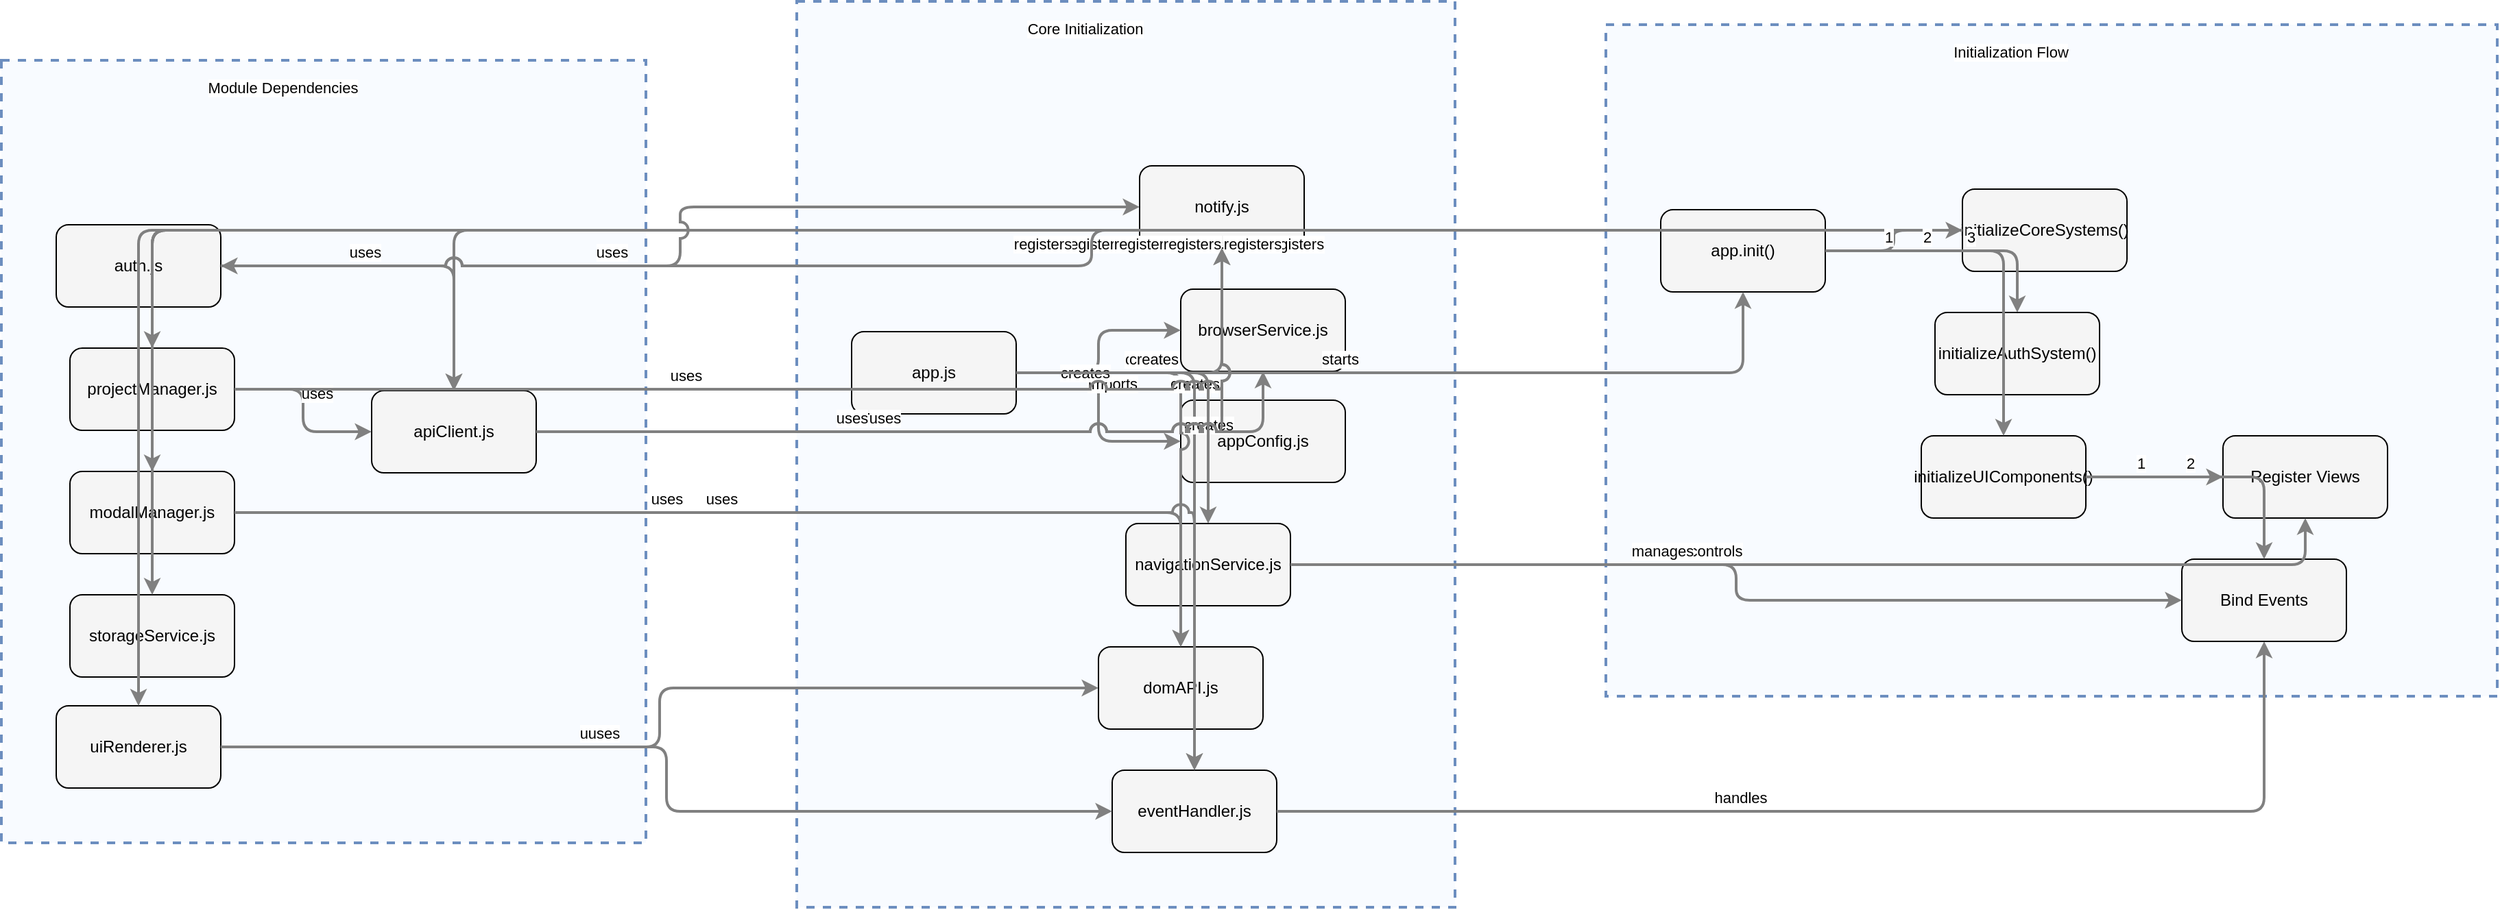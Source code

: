 <?xml version="1.0" encoding="UTF-8"?>
      <mxfile version="14.6.5" type="device">
        <diagram id="codeviz-diagram" name="System Diagram">
          <mxGraphModel dx="1000" dy="1000" grid="1" gridSize="10" guides="1" tooltips="1" connect="1" arrows="1" fold="1" page="1" pageScale="1" pageWidth="1169" pageHeight="827" math="0" shadow="0">
            <root>
              <mxCell id="0"/>
              <mxCell id="1" parent="0"/>
              <mxCell id="subGraph2" value="" style="html=1;whiteSpace=wrap;container=1;fillColor=#dae8fc;strokeColor=#6c8ebf;dashed=1;fillOpacity=20;strokeWidth=2;containerType=none;recursiveResize=0;movable=1;resizable=1;autosize=0;dropTarget=0" vertex="1" parent="1">
                <mxGeometry x="1257" y="129" width="650" height="490" as="geometry"/>
              </mxCell>
              <mxCell id="subGraph2_label" value="Initialization Flow" style="edgeLabel;html=1;align=center;verticalAlign=middle;resizable=0;labelBackgroundColor=white;spacing=5" vertex="1" parent="1">
                <mxGeometry x="1265" y="137" width="574" height="24" as="geometry"/>
              </mxCell>
<mxCell id="subGraph1" value="" style="html=1;whiteSpace=wrap;container=1;fillColor=#dae8fc;strokeColor=#6c8ebf;dashed=1;fillOpacity=20;strokeWidth=2;containerType=none;recursiveResize=0;movable=1;resizable=1;autosize=0;dropTarget=0" vertex="1" parent="1">
                <mxGeometry x="87" y="155" width="470" height="571" as="geometry"/>
              </mxCell>
              <mxCell id="subGraph1_label" value="Module Dependencies" style="edgeLabel;html=1;align=center;verticalAlign=middle;resizable=0;labelBackgroundColor=white;spacing=5" vertex="1" parent="1">
                <mxGeometry x="95" y="163" width="394" height="24" as="geometry"/>
              </mxCell>
<mxCell id="subGraph0" value="" style="html=1;whiteSpace=wrap;container=1;fillColor=#dae8fc;strokeColor=#6c8ebf;dashed=1;fillOpacity=20;strokeWidth=2;containerType=none;recursiveResize=0;movable=1;resizable=1;autosize=0;dropTarget=0" vertex="1" parent="1">
                <mxGeometry x="667" y="112" width="480" height="661" as="geometry"/>
              </mxCell>
              <mxCell id="subGraph0_label" value="Core Initialization" style="edgeLabel;html=1;align=center;verticalAlign=middle;resizable=0;labelBackgroundColor=white;spacing=5" vertex="1" parent="1">
                <mxGeometry x="675" y="120" width="404" height="24" as="geometry"/>
              </mxCell>
              <mxCell id="app" value="app.js" style="rounded=1;whiteSpace=wrap;html=1;fillColor=#f5f5f5" vertex="1" parent="subGraph0">
                    <mxGeometry x="40" y="241" width="120" height="60" as="geometry"/>
                  </mxCell>
<mxCell id="appConfig" value="appConfig.js" style="rounded=1;whiteSpace=wrap;html=1;fillColor=#f5f5f5" vertex="1" parent="subGraph0">
                    <mxGeometry x="280" y="291" width="120" height="60" as="geometry"/>
                  </mxCell>
<mxCell id="domAPI" value="domAPI.js" style="rounded=1;whiteSpace=wrap;html=1;fillColor=#f5f5f5" vertex="1" parent="subGraph0">
                    <mxGeometry x="220" y="471" width="120" height="60" as="geometry"/>
                  </mxCell>
<mxCell id="browserService" value="browserService.js" style="rounded=1;whiteSpace=wrap;html=1;fillColor=#f5f5f5" vertex="1" parent="subGraph0">
                    <mxGeometry x="280" y="210" width="120" height="60" as="geometry"/>
                  </mxCell>
<mxCell id="notify" value="notify.js" style="rounded=1;whiteSpace=wrap;html=1;fillColor=#f5f5f5" vertex="1" parent="subGraph0">
                    <mxGeometry x="250" y="120" width="120" height="60" as="geometry"/>
                  </mxCell>
<mxCell id="eventHandler" value="eventHandler.js" style="rounded=1;whiteSpace=wrap;html=1;fillColor=#f5f5f5" vertex="1" parent="subGraph0">
                    <mxGeometry x="230" y="561" width="120" height="60" as="geometry"/>
                  </mxCell>
<mxCell id="navigationService" value="navigationService.js" style="rounded=1;whiteSpace=wrap;html=1;fillColor=#f5f5f5" vertex="1" parent="subGraph0">
                    <mxGeometry x="240" y="381" width="120" height="60" as="geometry"/>
                  </mxCell>
<mxCell id="apiClient" value="apiClient.js" style="rounded=1;whiteSpace=wrap;html=1;fillColor=#f5f5f5" vertex="1" parent="subGraph1">
                    <mxGeometry x="270" y="241" width="120" height="60" as="geometry"/>
                  </mxCell>
<mxCell id="storageService" value="storageService.js" style="rounded=1;whiteSpace=wrap;html=1;fillColor=#f5f5f5" vertex="1" parent="subGraph1">
                    <mxGeometry x="50" y="390" width="120" height="60" as="geometry"/>
                  </mxCell>
<mxCell id="modalManager" value="modalManager.js" style="rounded=1;whiteSpace=wrap;html=1;fillColor=#f5f5f5" vertex="1" parent="subGraph1">
                    <mxGeometry x="50" y="300" width="120" height="60" as="geometry"/>
                  </mxCell>
<mxCell id="projectManager" value="projectManager.js" style="rounded=1;whiteSpace=wrap;html=1;fillColor=#f5f5f5" vertex="1" parent="subGraph1">
                    <mxGeometry x="50" y="210" width="120" height="60" as="geometry"/>
                  </mxCell>
<mxCell id="auth" value="auth.js" style="rounded=1;whiteSpace=wrap;html=1;fillColor=#f5f5f5" vertex="1" parent="subGraph1">
                    <mxGeometry x="40" y="120" width="120" height="60" as="geometry"/>
                  </mxCell>
<mxCell id="uiRenderer" value="uiRenderer.js" style="rounded=1;whiteSpace=wrap;html=1;fillColor=#f5f5f5" vertex="1" parent="subGraph1">
                    <mxGeometry x="40" y="471" width="120" height="60" as="geometry"/>
                  </mxCell>
<mxCell id="init" value="app.init()" style="rounded=1;whiteSpace=wrap;html=1;fillColor=#f5f5f5" vertex="1" parent="subGraph2">
                    <mxGeometry x="40" y="135" width="120" height="60" as="geometry"/>
                  </mxCell>
<mxCell id="initCore" value="initializeCoreSystems()" style="rounded=1;whiteSpace=wrap;html=1;fillColor=#f5f5f5" vertex="1" parent="subGraph2">
                    <mxGeometry x="260" y="120" width="120" height="60" as="geometry"/>
                  </mxCell>
<mxCell id="initAuth" value="initializeAuthSystem()" style="rounded=1;whiteSpace=wrap;html=1;fillColor=#f5f5f5" vertex="1" parent="subGraph2">
                    <mxGeometry x="240" y="210" width="120" height="60" as="geometry"/>
                  </mxCell>
<mxCell id="initUI" value="initializeUIComponents()" style="rounded=1;whiteSpace=wrap;html=1;fillColor=#f5f5f5" vertex="1" parent="subGraph2">
                    <mxGeometry x="230" y="300" width="120" height="60" as="geometry"/>
                  </mxCell>
<mxCell id="registerViews" value="Register Views" style="rounded=1;whiteSpace=wrap;html=1;fillColor=#f5f5f5" vertex="1" parent="subGraph2">
                    <mxGeometry x="450" y="300" width="120" height="60" as="geometry"/>
                  </mxCell>
<mxCell id="bindEvents" value="Bind Events" style="rounded=1;whiteSpace=wrap;html=1;fillColor=#f5f5f5" vertex="1" parent="subGraph2">
                    <mxGeometry x="420" y="390" width="120" height="60" as="geometry"/>
                  </mxCell>
              <mxCell id="edge-L_app_appConfig_0" style="edgeStyle=orthogonalEdgeStyle;rounded=1;orthogonalLoop=1;jettySize=auto;html=1;strokeColor=#808080;strokeWidth=2;jumpStyle=arc;jumpSize=10;spacing=15;labelBackgroundColor=white;labelBorderColor=none" edge="1" parent="1" source="app" target="appConfig">
                  <mxGeometry relative="1" as="geometry"/>
                </mxCell>
                <mxCell id="edge-L_app_appConfig_0_label" value="imports" style="edgeLabel;html=1;align=center;verticalAlign=middle;resizable=0;points=[];" vertex="1" connectable="0" parent="edge-L_app_appConfig_0">
                  <mxGeometry x="-0.2" y="10" relative="1" as="geometry">
                    <mxPoint as="offset"/>
                  </mxGeometry>
                </mxCell>
<mxCell id="edge-L_app_domAPI_1" style="edgeStyle=orthogonalEdgeStyle;rounded=1;orthogonalLoop=1;jettySize=auto;html=1;strokeColor=#808080;strokeWidth=2;jumpStyle=arc;jumpSize=10;spacing=15;labelBackgroundColor=white;labelBorderColor=none" edge="1" parent="1" source="app" target="domAPI">
                  <mxGeometry relative="1" as="geometry"/>
                </mxCell>
                <mxCell id="edge-L_app_domAPI_1_label" value="creates" style="edgeLabel;html=1;align=center;verticalAlign=middle;resizable=0;points=[];" vertex="1" connectable="0" parent="edge-L_app_domAPI_1">
                  <mxGeometry x="-0.2" y="10" relative="1" as="geometry">
                    <mxPoint as="offset"/>
                  </mxGeometry>
                </mxCell>
<mxCell id="edge-L_app_browserService_2" style="edgeStyle=orthogonalEdgeStyle;rounded=1;orthogonalLoop=1;jettySize=auto;html=1;strokeColor=#808080;strokeWidth=2;jumpStyle=arc;jumpSize=10;spacing=15;labelBackgroundColor=white;labelBorderColor=none" edge="1" parent="1" source="app" target="browserService">
                  <mxGeometry relative="1" as="geometry"/>
                </mxCell>
                <mxCell id="edge-L_app_browserService_2_label" value="creates" style="edgeLabel;html=1;align=center;verticalAlign=middle;resizable=0;points=[];" vertex="1" connectable="0" parent="edge-L_app_browserService_2">
                  <mxGeometry x="-0.2" y="10" relative="1" as="geometry">
                    <mxPoint as="offset"/>
                  </mxGeometry>
                </mxCell>
<mxCell id="edge-L_app_notify_3" style="edgeStyle=orthogonalEdgeStyle;rounded=1;orthogonalLoop=1;jettySize=auto;html=1;strokeColor=#808080;strokeWidth=2;jumpStyle=arc;jumpSize=10;spacing=15;labelBackgroundColor=white;labelBorderColor=none" edge="1" parent="1" source="app" target="notify">
                  <mxGeometry relative="1" as="geometry"/>
                </mxCell>
                <mxCell id="edge-L_app_notify_3_label" value="creates" style="edgeLabel;html=1;align=center;verticalAlign=middle;resizable=0;points=[];" vertex="1" connectable="0" parent="edge-L_app_notify_3">
                  <mxGeometry x="-0.2" y="10" relative="1" as="geometry">
                    <mxPoint as="offset"/>
                  </mxGeometry>
                </mxCell>
<mxCell id="edge-L_app_eventHandler_4" style="edgeStyle=orthogonalEdgeStyle;rounded=1;orthogonalLoop=1;jettySize=auto;html=1;strokeColor=#808080;strokeWidth=2;jumpStyle=arc;jumpSize=10;spacing=15;labelBackgroundColor=white;labelBorderColor=none" edge="1" parent="1" source="app" target="eventHandler">
                  <mxGeometry relative="1" as="geometry"/>
                </mxCell>
                <mxCell id="edge-L_app_eventHandler_4_label" value="creates" style="edgeLabel;html=1;align=center;verticalAlign=middle;resizable=0;points=[];" vertex="1" connectable="0" parent="edge-L_app_eventHandler_4">
                  <mxGeometry x="-0.2" y="10" relative="1" as="geometry">
                    <mxPoint as="offset"/>
                  </mxGeometry>
                </mxCell>
<mxCell id="edge-L_app_navigationService_5" style="edgeStyle=orthogonalEdgeStyle;rounded=1;orthogonalLoop=1;jettySize=auto;html=1;strokeColor=#808080;strokeWidth=2;jumpStyle=arc;jumpSize=10;spacing=15;labelBackgroundColor=white;labelBorderColor=none" edge="1" parent="1" source="app" target="navigationService">
                  <mxGeometry relative="1" as="geometry"/>
                </mxCell>
                <mxCell id="edge-L_app_navigationService_5_label" value="creates" style="edgeLabel;html=1;align=center;verticalAlign=middle;resizable=0;points=[];" vertex="1" connectable="0" parent="edge-L_app_navigationService_5">
                  <mxGeometry x="-0.2" y="10" relative="1" as="geometry">
                    <mxPoint as="offset"/>
                  </mxGeometry>
                </mxCell>
<mxCell id="edge-L_initCore_apiClient_6" style="edgeStyle=orthogonalEdgeStyle;rounded=1;orthogonalLoop=1;jettySize=auto;html=1;strokeColor=#808080;strokeWidth=2;jumpStyle=arc;jumpSize=10;spacing=15;labelBackgroundColor=white;labelBorderColor=none" edge="1" parent="1" source="initCore" target="apiClient">
                  <mxGeometry relative="1" as="geometry"/>
                </mxCell>
                <mxCell id="edge-L_initCore_apiClient_6_label" value="registers" style="edgeLabel;html=1;align=center;verticalAlign=middle;resizable=0;points=[];" vertex="1" connectable="0" parent="edge-L_initCore_apiClient_6">
                  <mxGeometry x="-0.2" y="10" relative="1" as="geometry">
                    <mxPoint as="offset"/>
                  </mxGeometry>
                </mxCell>
<mxCell id="edge-L_initCore_storageService_7" style="edgeStyle=orthogonalEdgeStyle;rounded=1;orthogonalLoop=1;jettySize=auto;html=1;strokeColor=#808080;strokeWidth=2;jumpStyle=arc;jumpSize=10;spacing=15;labelBackgroundColor=white;labelBorderColor=none" edge="1" parent="1" source="initCore" target="storageService">
                  <mxGeometry relative="1" as="geometry"/>
                </mxCell>
                <mxCell id="edge-L_initCore_storageService_7_label" value="registers" style="edgeLabel;html=1;align=center;verticalAlign=middle;resizable=0;points=[];" vertex="1" connectable="0" parent="edge-L_initCore_storageService_7">
                  <mxGeometry x="-0.2" y="10" relative="1" as="geometry">
                    <mxPoint as="offset"/>
                  </mxGeometry>
                </mxCell>
<mxCell id="edge-L_initCore_modalManager_8" style="edgeStyle=orthogonalEdgeStyle;rounded=1;orthogonalLoop=1;jettySize=auto;html=1;strokeColor=#808080;strokeWidth=2;jumpStyle=arc;jumpSize=10;spacing=15;labelBackgroundColor=white;labelBorderColor=none" edge="1" parent="1" source="initCore" target="modalManager">
                  <mxGeometry relative="1" as="geometry"/>
                </mxCell>
                <mxCell id="edge-L_initCore_modalManager_8_label" value="registers" style="edgeLabel;html=1;align=center;verticalAlign=middle;resizable=0;points=[];" vertex="1" connectable="0" parent="edge-L_initCore_modalManager_8">
                  <mxGeometry x="-0.2" y="10" relative="1" as="geometry">
                    <mxPoint as="offset"/>
                  </mxGeometry>
                </mxCell>
<mxCell id="edge-L_initCore_projectManager_9" style="edgeStyle=orthogonalEdgeStyle;rounded=1;orthogonalLoop=1;jettySize=auto;html=1;strokeColor=#808080;strokeWidth=2;jumpStyle=arc;jumpSize=10;spacing=15;labelBackgroundColor=white;labelBorderColor=none" edge="1" parent="1" source="initCore" target="projectManager">
                  <mxGeometry relative="1" as="geometry"/>
                </mxCell>
                <mxCell id="edge-L_initCore_projectManager_9_label" value="registers" style="edgeLabel;html=1;align=center;verticalAlign=middle;resizable=0;points=[];" vertex="1" connectable="0" parent="edge-L_initCore_projectManager_9">
                  <mxGeometry x="-0.2" y="10" relative="1" as="geometry">
                    <mxPoint as="offset"/>
                  </mxGeometry>
                </mxCell>
<mxCell id="edge-L_initCore_auth_10" style="edgeStyle=orthogonalEdgeStyle;rounded=1;orthogonalLoop=1;jettySize=auto;html=1;strokeColor=#808080;strokeWidth=2;jumpStyle=arc;jumpSize=10;spacing=15;labelBackgroundColor=white;labelBorderColor=none" edge="1" parent="1" source="initCore" target="auth">
                  <mxGeometry relative="1" as="geometry"/>
                </mxCell>
                <mxCell id="edge-L_initCore_auth_10_label" value="registers" style="edgeLabel;html=1;align=center;verticalAlign=middle;resizable=0;points=[];" vertex="1" connectable="0" parent="edge-L_initCore_auth_10">
                  <mxGeometry x="-0.2" y="10" relative="1" as="geometry">
                    <mxPoint as="offset"/>
                  </mxGeometry>
                </mxCell>
<mxCell id="edge-L_initCore_uiRenderer_11" style="edgeStyle=orthogonalEdgeStyle;rounded=1;orthogonalLoop=1;jettySize=auto;html=1;strokeColor=#808080;strokeWidth=2;jumpStyle=arc;jumpSize=10;spacing=15;labelBackgroundColor=white;labelBorderColor=none" edge="1" parent="1" source="initCore" target="uiRenderer">
                  <mxGeometry relative="1" as="geometry"/>
                </mxCell>
                <mxCell id="edge-L_initCore_uiRenderer_11_label" value="registers" style="edgeLabel;html=1;align=center;verticalAlign=middle;resizable=0;points=[];" vertex="1" connectable="0" parent="edge-L_initCore_uiRenderer_11">
                  <mxGeometry x="-0.2" y="10" relative="1" as="geometry">
                    <mxPoint as="offset"/>
                  </mxGeometry>
                </mxCell>
<mxCell id="edge-L_app_init_12" style="edgeStyle=orthogonalEdgeStyle;rounded=1;orthogonalLoop=1;jettySize=auto;html=1;strokeColor=#808080;strokeWidth=2;jumpStyle=arc;jumpSize=10;spacing=15;labelBackgroundColor=white;labelBorderColor=none" edge="1" parent="1" source="app" target="init">
                  <mxGeometry relative="1" as="geometry"/>
                </mxCell>
                <mxCell id="edge-L_app_init_12_label" value="starts" style="edgeLabel;html=1;align=center;verticalAlign=middle;resizable=0;points=[];" vertex="1" connectable="0" parent="edge-L_app_init_12">
                  <mxGeometry x="-0.2" y="10" relative="1" as="geometry">
                    <mxPoint as="offset"/>
                  </mxGeometry>
                </mxCell>
<mxCell id="edge-L_init_initCore_13" style="edgeStyle=orthogonalEdgeStyle;rounded=1;orthogonalLoop=1;jettySize=auto;html=1;strokeColor=#808080;strokeWidth=2;jumpStyle=arc;jumpSize=10;spacing=15;labelBackgroundColor=white;labelBorderColor=none" edge="1" parent="1" source="init" target="initCore">
                  <mxGeometry relative="1" as="geometry"/>
                </mxCell>
                <mxCell id="edge-L_init_initCore_13_label" value="1" style="edgeLabel;html=1;align=center;verticalAlign=middle;resizable=0;points=[];" vertex="1" connectable="0" parent="edge-L_init_initCore_13">
                  <mxGeometry x="-0.2" y="10" relative="1" as="geometry">
                    <mxPoint as="offset"/>
                  </mxGeometry>
                </mxCell>
<mxCell id="edge-L_init_initAuth_14" style="edgeStyle=orthogonalEdgeStyle;rounded=1;orthogonalLoop=1;jettySize=auto;html=1;strokeColor=#808080;strokeWidth=2;jumpStyle=arc;jumpSize=10;spacing=15;labelBackgroundColor=white;labelBorderColor=none" edge="1" parent="1" source="init" target="initAuth">
                  <mxGeometry relative="1" as="geometry"/>
                </mxCell>
                <mxCell id="edge-L_init_initAuth_14_label" value="2" style="edgeLabel;html=1;align=center;verticalAlign=middle;resizable=0;points=[];" vertex="1" connectable="0" parent="edge-L_init_initAuth_14">
                  <mxGeometry x="-0.2" y="10" relative="1" as="geometry">
                    <mxPoint as="offset"/>
                  </mxGeometry>
                </mxCell>
<mxCell id="edge-L_init_initUI_15" style="edgeStyle=orthogonalEdgeStyle;rounded=1;orthogonalLoop=1;jettySize=auto;html=1;strokeColor=#808080;strokeWidth=2;jumpStyle=arc;jumpSize=10;spacing=15;labelBackgroundColor=white;labelBorderColor=none" edge="1" parent="1" source="init" target="initUI">
                  <mxGeometry relative="1" as="geometry"/>
                </mxCell>
                <mxCell id="edge-L_init_initUI_15_label" value="3" style="edgeLabel;html=1;align=center;verticalAlign=middle;resizable=0;points=[];" vertex="1" connectable="0" parent="edge-L_init_initUI_15">
                  <mxGeometry x="-0.2" y="10" relative="1" as="geometry">
                    <mxPoint as="offset"/>
                  </mxGeometry>
                </mxCell>
<mxCell id="edge-L_initUI_registerViews_16" style="edgeStyle=orthogonalEdgeStyle;rounded=1;orthogonalLoop=1;jettySize=auto;html=1;strokeColor=#808080;strokeWidth=2;jumpStyle=arc;jumpSize=10;spacing=15;labelBackgroundColor=white;labelBorderColor=none" edge="1" parent="1" source="initUI" target="registerViews">
                  <mxGeometry relative="1" as="geometry"/>
                </mxCell>
                <mxCell id="edge-L_initUI_registerViews_16_label" value="1" style="edgeLabel;html=1;align=center;verticalAlign=middle;resizable=0;points=[];" vertex="1" connectable="0" parent="edge-L_initUI_registerViews_16">
                  <mxGeometry x="-0.2" y="10" relative="1" as="geometry">
                    <mxPoint as="offset"/>
                  </mxGeometry>
                </mxCell>
<mxCell id="edge-L_initUI_bindEvents_17" style="edgeStyle=orthogonalEdgeStyle;rounded=1;orthogonalLoop=1;jettySize=auto;html=1;strokeColor=#808080;strokeWidth=2;jumpStyle=arc;jumpSize=10;spacing=15;labelBackgroundColor=white;labelBorderColor=none" edge="1" parent="1" source="initUI" target="bindEvents">
                  <mxGeometry relative="1" as="geometry"/>
                </mxCell>
                <mxCell id="edge-L_initUI_bindEvents_17_label" value="2" style="edgeLabel;html=1;align=center;verticalAlign=middle;resizable=0;points=[];" vertex="1" connectable="0" parent="edge-L_initUI_bindEvents_17">
                  <mxGeometry x="-0.2" y="10" relative="1" as="geometry">
                    <mxPoint as="offset"/>
                  </mxGeometry>
                </mxCell>
<mxCell id="edge-L_apiClient_notify_18" style="edgeStyle=orthogonalEdgeStyle;rounded=1;orthogonalLoop=1;jettySize=auto;html=1;strokeColor=#808080;strokeWidth=2;jumpStyle=arc;jumpSize=10;spacing=15;labelBackgroundColor=white;labelBorderColor=none" edge="1" parent="1" source="apiClient" target="notify">
                  <mxGeometry relative="1" as="geometry"/>
                </mxCell>
                <mxCell id="edge-L_apiClient_notify_18_label" value="uses" style="edgeLabel;html=1;align=center;verticalAlign=middle;resizable=0;points=[];" vertex="1" connectable="0" parent="edge-L_apiClient_notify_18">
                  <mxGeometry x="-0.2" y="10" relative="1" as="geometry">
                    <mxPoint as="offset"/>
                  </mxGeometry>
                </mxCell>
<mxCell id="edge-L_apiClient_browserService_19" style="edgeStyle=orthogonalEdgeStyle;rounded=1;orthogonalLoop=1;jettySize=auto;html=1;strokeColor=#808080;strokeWidth=2;jumpStyle=arc;jumpSize=10;spacing=15;labelBackgroundColor=white;labelBorderColor=none" edge="1" parent="1" source="apiClient" target="browserService">
                  <mxGeometry relative="1" as="geometry"/>
                </mxCell>
                <mxCell id="edge-L_apiClient_browserService_19_label" value="uses" style="edgeLabel;html=1;align=center;verticalAlign=middle;resizable=0;points=[];" vertex="1" connectable="0" parent="edge-L_apiClient_browserService_19">
                  <mxGeometry x="-0.2" y="10" relative="1" as="geometry">
                    <mxPoint as="offset"/>
                  </mxGeometry>
                </mxCell>
<mxCell id="edge-L_auth_apiClient_20" style="edgeStyle=orthogonalEdgeStyle;rounded=1;orthogonalLoop=1;jettySize=auto;html=1;strokeColor=#808080;strokeWidth=2;jumpStyle=arc;jumpSize=10;spacing=15;labelBackgroundColor=white;labelBorderColor=none" edge="1" parent="1" source="auth" target="apiClient">
                  <mxGeometry relative="1" as="geometry"/>
                </mxCell>
                <mxCell id="edge-L_auth_apiClient_20_label" value="uses" style="edgeLabel;html=1;align=center;verticalAlign=middle;resizable=0;points=[];" vertex="1" connectable="0" parent="edge-L_auth_apiClient_20">
                  <mxGeometry x="-0.2" y="10" relative="1" as="geometry">
                    <mxPoint as="offset"/>
                  </mxGeometry>
                </mxCell>
<mxCell id="edge-L_auth_notify_21" style="edgeStyle=orthogonalEdgeStyle;rounded=1;orthogonalLoop=1;jettySize=auto;html=1;strokeColor=#808080;strokeWidth=2;jumpStyle=arc;jumpSize=10;spacing=15;labelBackgroundColor=white;labelBorderColor=none" edge="1" parent="1" source="auth" target="notify">
                  <mxGeometry relative="1" as="geometry"/>
                </mxCell>
                <mxCell id="edge-L_auth_notify_21_label" value="uses" style="edgeLabel;html=1;align=center;verticalAlign=middle;resizable=0;points=[];" vertex="1" connectable="0" parent="edge-L_auth_notify_21">
                  <mxGeometry x="-0.2" y="10" relative="1" as="geometry">
                    <mxPoint as="offset"/>
                  </mxGeometry>
                </mxCell>
<mxCell id="edge-L_projectManager_apiClient_22" style="edgeStyle=orthogonalEdgeStyle;rounded=1;orthogonalLoop=1;jettySize=auto;html=1;strokeColor=#808080;strokeWidth=2;jumpStyle=arc;jumpSize=10;spacing=15;labelBackgroundColor=white;labelBorderColor=none" edge="1" parent="1" source="projectManager" target="apiClient">
                  <mxGeometry relative="1" as="geometry"/>
                </mxCell>
                <mxCell id="edge-L_projectManager_apiClient_22_label" value="uses" style="edgeLabel;html=1;align=center;verticalAlign=middle;resizable=0;points=[];" vertex="1" connectable="0" parent="edge-L_projectManager_apiClient_22">
                  <mxGeometry x="-0.2" y="10" relative="1" as="geometry">
                    <mxPoint as="offset"/>
                  </mxGeometry>
                </mxCell>
<mxCell id="edge-L_projectManager_notify_23" style="edgeStyle=orthogonalEdgeStyle;rounded=1;orthogonalLoop=1;jettySize=auto;html=1;strokeColor=#808080;strokeWidth=2;jumpStyle=arc;jumpSize=10;spacing=15;labelBackgroundColor=white;labelBorderColor=none" edge="1" parent="1" source="projectManager" target="notify">
                  <mxGeometry relative="1" as="geometry"/>
                </mxCell>
                <mxCell id="edge-L_projectManager_notify_23_label" value="uses" style="edgeLabel;html=1;align=center;verticalAlign=middle;resizable=0;points=[];" vertex="1" connectable="0" parent="edge-L_projectManager_notify_23">
                  <mxGeometry x="-0.2" y="10" relative="1" as="geometry">
                    <mxPoint as="offset"/>
                  </mxGeometry>
                </mxCell>
<mxCell id="edge-L_modalManager_domAPI_24" style="edgeStyle=orthogonalEdgeStyle;rounded=1;orthogonalLoop=1;jettySize=auto;html=1;strokeColor=#808080;strokeWidth=2;jumpStyle=arc;jumpSize=10;spacing=15;labelBackgroundColor=white;labelBorderColor=none" edge="1" parent="1" source="modalManager" target="domAPI">
                  <mxGeometry relative="1" as="geometry"/>
                </mxCell>
                <mxCell id="edge-L_modalManager_domAPI_24_label" value="uses" style="edgeLabel;html=1;align=center;verticalAlign=middle;resizable=0;points=[];" vertex="1" connectable="0" parent="edge-L_modalManager_domAPI_24">
                  <mxGeometry x="-0.2" y="10" relative="1" as="geometry">
                    <mxPoint as="offset"/>
                  </mxGeometry>
                </mxCell>
<mxCell id="edge-L_modalManager_eventHandler_25" style="edgeStyle=orthogonalEdgeStyle;rounded=1;orthogonalLoop=1;jettySize=auto;html=1;strokeColor=#808080;strokeWidth=2;jumpStyle=arc;jumpSize=10;spacing=15;labelBackgroundColor=white;labelBorderColor=none" edge="1" parent="1" source="modalManager" target="eventHandler">
                  <mxGeometry relative="1" as="geometry"/>
                </mxCell>
                <mxCell id="edge-L_modalManager_eventHandler_25_label" value="uses" style="edgeLabel;html=1;align=center;verticalAlign=middle;resizable=0;points=[];" vertex="1" connectable="0" parent="edge-L_modalManager_eventHandler_25">
                  <mxGeometry x="-0.2" y="10" relative="1" as="geometry">
                    <mxPoint as="offset"/>
                  </mxGeometry>
                </mxCell>
<mxCell id="edge-L_uiRenderer_domAPI_26" style="edgeStyle=orthogonalEdgeStyle;rounded=1;orthogonalLoop=1;jettySize=auto;html=1;strokeColor=#808080;strokeWidth=2;jumpStyle=arc;jumpSize=10;spacing=15;labelBackgroundColor=white;labelBorderColor=none" edge="1" parent="1" source="uiRenderer" target="domAPI">
                  <mxGeometry relative="1" as="geometry"/>
                </mxCell>
                <mxCell id="edge-L_uiRenderer_domAPI_26_label" value="uses" style="edgeLabel;html=1;align=center;verticalAlign=middle;resizable=0;points=[];" vertex="1" connectable="0" parent="edge-L_uiRenderer_domAPI_26">
                  <mxGeometry x="-0.2" y="10" relative="1" as="geometry">
                    <mxPoint as="offset"/>
                  </mxGeometry>
                </mxCell>
<mxCell id="edge-L_uiRenderer_eventHandler_27" style="edgeStyle=orthogonalEdgeStyle;rounded=1;orthogonalLoop=1;jettySize=auto;html=1;strokeColor=#808080;strokeWidth=2;jumpStyle=arc;jumpSize=10;spacing=15;labelBackgroundColor=white;labelBorderColor=none" edge="1" parent="1" source="uiRenderer" target="eventHandler">
                  <mxGeometry relative="1" as="geometry"/>
                </mxCell>
                <mxCell id="edge-L_uiRenderer_eventHandler_27_label" value="uses" style="edgeLabel;html=1;align=center;verticalAlign=middle;resizable=0;points=[];" vertex="1" connectable="0" parent="edge-L_uiRenderer_eventHandler_27">
                  <mxGeometry x="-0.2" y="10" relative="1" as="geometry">
                    <mxPoint as="offset"/>
                  </mxGeometry>
                </mxCell>
<mxCell id="edge-L_navigationService_registerViews_28" style="edgeStyle=orthogonalEdgeStyle;rounded=1;orthogonalLoop=1;jettySize=auto;html=1;strokeColor=#808080;strokeWidth=2;jumpStyle=arc;jumpSize=10;spacing=15;labelBackgroundColor=white;labelBorderColor=none" edge="1" parent="1" source="navigationService" target="registerViews">
                  <mxGeometry relative="1" as="geometry"/>
                </mxCell>
                <mxCell id="edge-L_navigationService_registerViews_28_label" value="controls" style="edgeLabel;html=1;align=center;verticalAlign=middle;resizable=0;points=[];" vertex="1" connectable="0" parent="edge-L_navigationService_registerViews_28">
                  <mxGeometry x="-0.2" y="10" relative="1" as="geometry">
                    <mxPoint as="offset"/>
                  </mxGeometry>
                </mxCell>
<mxCell id="edge-L_navigationService_bindEvents_29" style="edgeStyle=orthogonalEdgeStyle;rounded=1;orthogonalLoop=1;jettySize=auto;html=1;strokeColor=#808080;strokeWidth=2;jumpStyle=arc;jumpSize=10;spacing=15;labelBackgroundColor=white;labelBorderColor=none" edge="1" parent="1" source="navigationService" target="bindEvents">
                  <mxGeometry relative="1" as="geometry"/>
                </mxCell>
                <mxCell id="edge-L_navigationService_bindEvents_29_label" value="manages" style="edgeLabel;html=1;align=center;verticalAlign=middle;resizable=0;points=[];" vertex="1" connectable="0" parent="edge-L_navigationService_bindEvents_29">
                  <mxGeometry x="-0.2" y="10" relative="1" as="geometry">
                    <mxPoint as="offset"/>
                  </mxGeometry>
                </mxCell>
<mxCell id="edge-L_eventHandler_bindEvents_30" style="edgeStyle=orthogonalEdgeStyle;rounded=1;orthogonalLoop=1;jettySize=auto;html=1;strokeColor=#808080;strokeWidth=2;jumpStyle=arc;jumpSize=10;spacing=15;labelBackgroundColor=white;labelBorderColor=none" edge="1" parent="1" source="eventHandler" target="bindEvents">
                  <mxGeometry relative="1" as="geometry"/>
                </mxCell>
                <mxCell id="edge-L_eventHandler_bindEvents_30_label" value="handles" style="edgeLabel;html=1;align=center;verticalAlign=middle;resizable=0;points=[];" vertex="1" connectable="0" parent="edge-L_eventHandler_bindEvents_30">
                  <mxGeometry x="-0.2" y="10" relative="1" as="geometry">
                    <mxPoint as="offset"/>
                  </mxGeometry>
                </mxCell>
            </root>
          </mxGraphModel>
        </diagram>
      </mxfile>